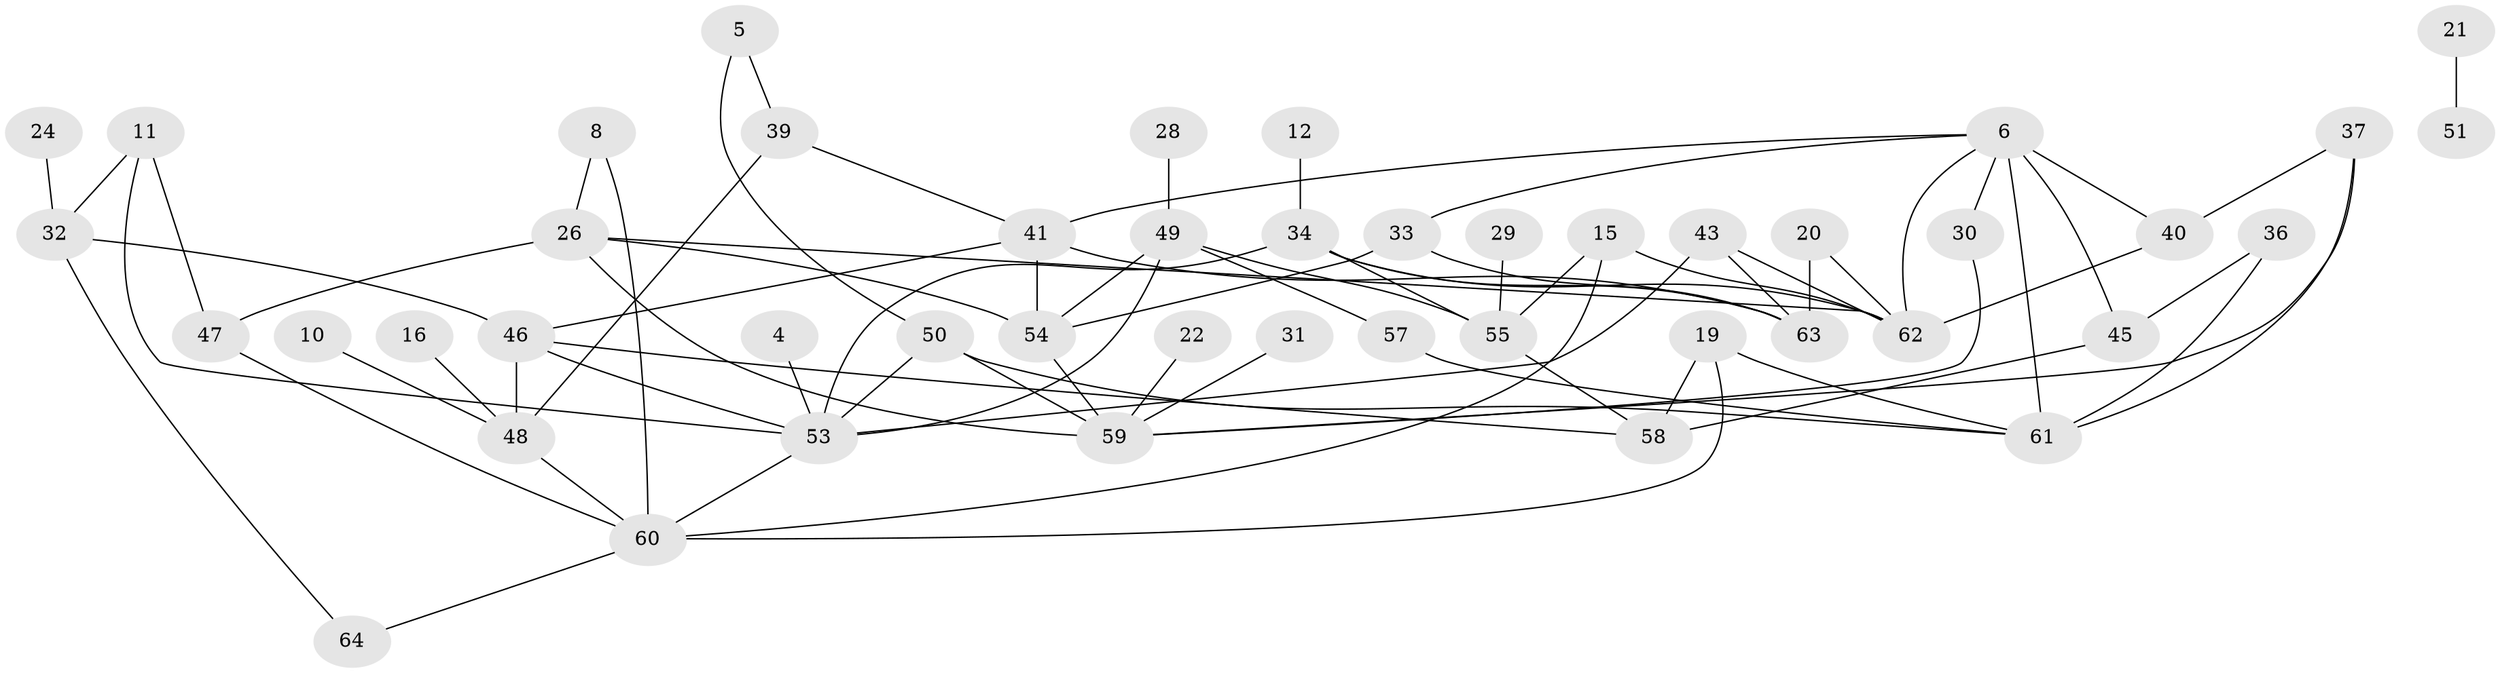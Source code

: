 // original degree distribution, {6: 0.015625, 3: 0.171875, 0: 0.1328125, 2: 0.2578125, 4: 0.171875, 1: 0.1875, 5: 0.0625}
// Generated by graph-tools (version 1.1) at 2025/25/03/09/25 03:25:22]
// undirected, 46 vertices, 77 edges
graph export_dot {
graph [start="1"]
  node [color=gray90,style=filled];
  4;
  5;
  6;
  8;
  10;
  11;
  12;
  15;
  16;
  19;
  20;
  21;
  22;
  24;
  26;
  28;
  29;
  30;
  31;
  32;
  33;
  34;
  36;
  37;
  39;
  40;
  41;
  43;
  45;
  46;
  47;
  48;
  49;
  50;
  51;
  53;
  54;
  55;
  57;
  58;
  59;
  60;
  61;
  62;
  63;
  64;
  4 -- 53 [weight=1.0];
  5 -- 39 [weight=1.0];
  5 -- 50 [weight=1.0];
  6 -- 30 [weight=1.0];
  6 -- 33 [weight=1.0];
  6 -- 40 [weight=1.0];
  6 -- 41 [weight=1.0];
  6 -- 45 [weight=1.0];
  6 -- 61 [weight=2.0];
  6 -- 62 [weight=1.0];
  8 -- 26 [weight=1.0];
  8 -- 60 [weight=1.0];
  10 -- 48 [weight=1.0];
  11 -- 32 [weight=1.0];
  11 -- 47 [weight=1.0];
  11 -- 53 [weight=1.0];
  12 -- 34 [weight=1.0];
  15 -- 55 [weight=1.0];
  15 -- 60 [weight=1.0];
  15 -- 62 [weight=1.0];
  16 -- 48 [weight=1.0];
  19 -- 58 [weight=1.0];
  19 -- 60 [weight=1.0];
  19 -- 61 [weight=1.0];
  20 -- 62 [weight=1.0];
  20 -- 63 [weight=1.0];
  21 -- 51 [weight=1.0];
  22 -- 59 [weight=1.0];
  24 -- 32 [weight=1.0];
  26 -- 47 [weight=2.0];
  26 -- 54 [weight=2.0];
  26 -- 59 [weight=2.0];
  26 -- 62 [weight=1.0];
  28 -- 49 [weight=1.0];
  29 -- 55 [weight=2.0];
  30 -- 59 [weight=1.0];
  31 -- 59 [weight=1.0];
  32 -- 46 [weight=1.0];
  32 -- 64 [weight=1.0];
  33 -- 54 [weight=1.0];
  33 -- 63 [weight=1.0];
  34 -- 53 [weight=1.0];
  34 -- 55 [weight=2.0];
  34 -- 62 [weight=1.0];
  34 -- 63 [weight=1.0];
  36 -- 45 [weight=1.0];
  36 -- 61 [weight=1.0];
  37 -- 40 [weight=1.0];
  37 -- 59 [weight=1.0];
  37 -- 61 [weight=1.0];
  39 -- 41 [weight=1.0];
  39 -- 48 [weight=1.0];
  40 -- 62 [weight=1.0];
  41 -- 46 [weight=1.0];
  41 -- 54 [weight=1.0];
  41 -- 63 [weight=1.0];
  43 -- 53 [weight=1.0];
  43 -- 62 [weight=1.0];
  43 -- 63 [weight=1.0];
  45 -- 58 [weight=1.0];
  46 -- 48 [weight=1.0];
  46 -- 53 [weight=1.0];
  46 -- 58 [weight=1.0];
  47 -- 60 [weight=1.0];
  48 -- 60 [weight=1.0];
  49 -- 53 [weight=1.0];
  49 -- 54 [weight=1.0];
  49 -- 55 [weight=1.0];
  49 -- 57 [weight=1.0];
  50 -- 53 [weight=1.0];
  50 -- 59 [weight=1.0];
  50 -- 61 [weight=1.0];
  53 -- 60 [weight=1.0];
  54 -- 59 [weight=1.0];
  55 -- 58 [weight=1.0];
  57 -- 61 [weight=1.0];
  60 -- 64 [weight=1.0];
}
